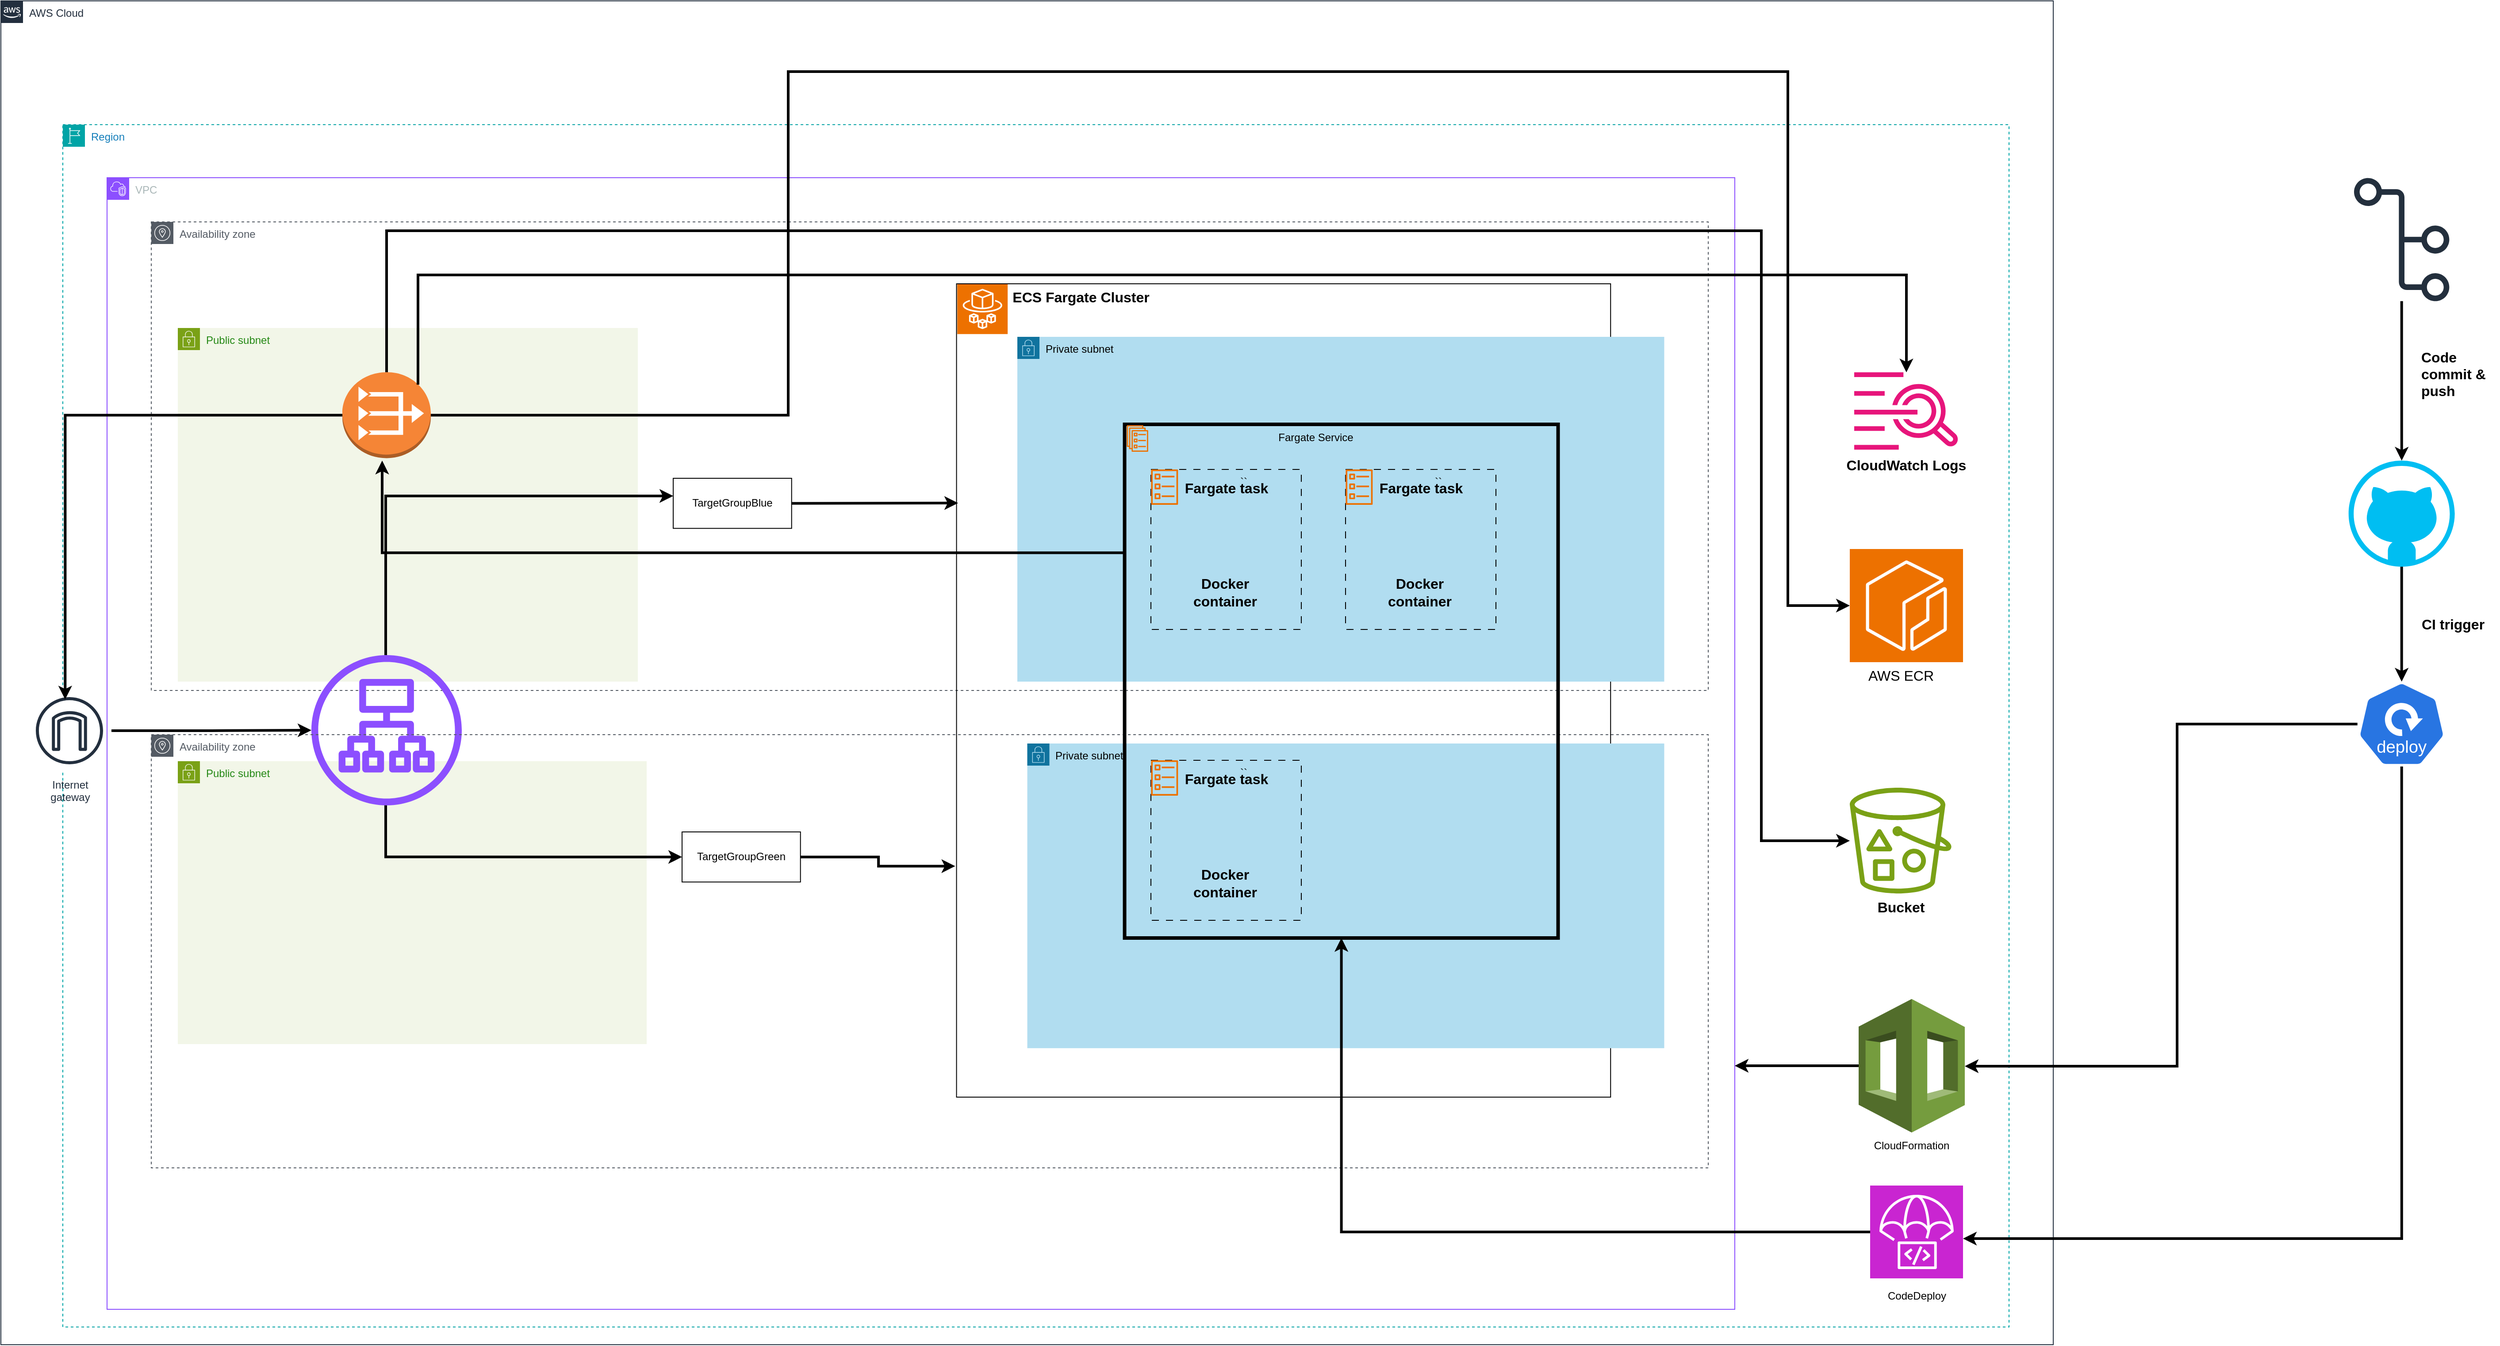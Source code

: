 <mxfile version="28.0.7">
  <diagram name="Network Infrastructure Diagraam" id="ovMnKWPb5PDUAQWrvuxz">
    <mxGraphModel dx="1861" dy="570" grid="1" gridSize="10" guides="1" tooltips="1" connect="1" arrows="1" fold="1" page="1" pageScale="1" pageWidth="827" pageHeight="1169" math="0" shadow="0">
      <root>
        <mxCell id="0" />
        <mxCell id="1" parent="0" />
        <mxCell id="ZNa6b4LFm4NdDfefMSjD-52" value="AWS Cloud" style="points=[[0,0],[0.25,0],[0.5,0],[0.75,0],[1,0],[1,0.25],[1,0.5],[1,0.75],[1,1],[0.75,1],[0.5,1],[0.25,1],[0,1],[0,0.75],[0,0.5],[0,0.25]];outlineConnect=0;gradientColor=none;html=1;whiteSpace=wrap;fontSize=12;fontStyle=0;container=1;pointerEvents=0;collapsible=0;recursiveResize=0;shape=mxgraph.aws4.group;grIcon=mxgraph.aws4.group_aws_cloud_alt;strokeColor=#232F3E;fillColor=none;verticalAlign=top;align=left;spacingLeft=30;fontColor=#232F3E;dashed=0;" parent="1" vertex="1">
          <mxGeometry x="-800" y="40" width="2320" height="1520" as="geometry" />
        </mxCell>
        <mxCell id="ZNa6b4LFm4NdDfefMSjD-47" value="Public subnet" style="points=[[0,0],[0.25,0],[0.5,0],[0.75,0],[1,0],[1,0.25],[1,0.5],[1,0.75],[1,1],[0.75,1],[0.5,1],[0.25,1],[0,1],[0,0.75],[0,0.5],[0,0.25]];outlineConnect=0;gradientColor=none;html=1;whiteSpace=wrap;fontSize=12;fontStyle=0;container=1;pointerEvents=0;collapsible=0;recursiveResize=0;shape=mxgraph.aws4.group;grIcon=mxgraph.aws4.group_security_group;grStroke=0;strokeColor=#7AA116;fillColor=#F2F6E8;verticalAlign=top;align=left;spacingLeft=30;fontColor=#248814;dashed=0;" parent="ZNa6b4LFm4NdDfefMSjD-52" vertex="1">
          <mxGeometry x="200" y="370" width="520" height="400" as="geometry" />
        </mxCell>
        <mxCell id="ZNa6b4LFm4NdDfefMSjD-54" value="Region" style="points=[[0,0],[0.25,0],[0.5,0],[0.75,0],[1,0],[1,0.25],[1,0.5],[1,0.75],[1,1],[0.75,1],[0.5,1],[0.25,1],[0,1],[0,0.75],[0,0.5],[0,0.25]];outlineConnect=0;gradientColor=none;html=1;whiteSpace=wrap;fontSize=12;fontStyle=0;container=1;pointerEvents=0;collapsible=0;recursiveResize=0;shape=mxgraph.aws4.group;grIcon=mxgraph.aws4.group_region;strokeColor=#00A4A6;fillColor=none;verticalAlign=top;align=left;spacingLeft=30;fontColor=#147EBA;dashed=1;" parent="ZNa6b4LFm4NdDfefMSjD-52" vertex="1">
          <mxGeometry x="70" y="140" width="2200" height="1360" as="geometry" />
        </mxCell>
        <mxCell id="ZNa6b4LFm4NdDfefMSjD-108" value="" style="group" parent="ZNa6b4LFm4NdDfefMSjD-54" vertex="1" connectable="0">
          <mxGeometry x="2020.0" y="750" width="115.0" height="149.6" as="geometry" />
        </mxCell>
        <mxCell id="ZNa6b4LFm4NdDfefMSjD-104" value="" style="sketch=0;outlineConnect=0;fontColor=#232F3E;gradientColor=none;fillColor=#7AA116;strokeColor=none;dashed=0;verticalLabelPosition=bottom;verticalAlign=top;align=center;html=1;fontSize=12;fontStyle=0;aspect=fixed;pointerEvents=1;shape=mxgraph.aws4.bucket_with_objects;" parent="ZNa6b4LFm4NdDfefMSjD-108" vertex="1">
          <mxGeometry width="115" height="119.6" as="geometry" />
        </mxCell>
        <mxCell id="ZNa6b4LFm4NdDfefMSjD-107" value="&lt;font style=&quot;font-size: 16px;&quot;&gt;&lt;b&gt;Bucket&lt;/b&gt;&lt;/font&gt;" style="text;strokeColor=none;align=center;fillColor=none;html=1;verticalAlign=middle;whiteSpace=wrap;rounded=0;" parent="ZNa6b4LFm4NdDfefMSjD-108" vertex="1">
          <mxGeometry x="27.5" y="119.6" width="60" height="30" as="geometry" />
        </mxCell>
        <mxCell id="ZNa6b4LFm4NdDfefMSjD-130" value="" style="group" parent="ZNa6b4LFm4NdDfefMSjD-54" vertex="1" connectable="0">
          <mxGeometry x="2020" y="480" width="128" height="158" as="geometry" />
        </mxCell>
        <mxCell id="ZNa6b4LFm4NdDfefMSjD-113" value="" style="sketch=0;points=[[0,0,0],[0.25,0,0],[0.5,0,0],[0.75,0,0],[1,0,0],[0,1,0],[0.25,1,0],[0.5,1,0],[0.75,1,0],[1,1,0],[0,0.25,0],[0,0.5,0],[0,0.75,0],[1,0.25,0],[1,0.5,0],[1,0.75,0]];outlineConnect=0;fontColor=#232F3E;fillColor=#ED7100;strokeColor=#ffffff;dashed=0;verticalLabelPosition=bottom;verticalAlign=top;align=center;html=1;fontSize=12;fontStyle=0;aspect=fixed;shape=mxgraph.aws4.resourceIcon;resIcon=mxgraph.aws4.ecr;" parent="ZNa6b4LFm4NdDfefMSjD-130" vertex="1">
          <mxGeometry width="128" height="128" as="geometry" />
        </mxCell>
        <mxCell id="ZNa6b4LFm4NdDfefMSjD-129" value="&lt;font style=&quot;font-size: 16px;&quot;&gt;AWS ECR&lt;/font&gt;" style="text;strokeColor=none;align=center;fillColor=none;html=1;verticalAlign=middle;whiteSpace=wrap;rounded=0;" parent="ZNa6b4LFm4NdDfefMSjD-130" vertex="1">
          <mxGeometry x="12.5" y="128" width="90" height="30" as="geometry" />
        </mxCell>
        <mxCell id="ZNa6b4LFm4NdDfefMSjD-131" value="Internet&#xa;gateway" style="sketch=0;outlineConnect=0;fontColor=#232F3E;gradientColor=none;strokeColor=#232F3E;fillColor=#ffffff;dashed=0;verticalLabelPosition=bottom;verticalAlign=top;align=center;html=1;fontSize=12;fontStyle=0;aspect=fixed;shape=mxgraph.aws4.resourceIcon;resIcon=mxgraph.aws4.internet_gateway;" parent="ZNa6b4LFm4NdDfefMSjD-54" vertex="1">
          <mxGeometry x="-40" y="638" width="95" height="95" as="geometry" />
        </mxCell>
        <mxCell id="ZNa6b4LFm4NdDfefMSjD-138" value="" style="group" parent="ZNa6b4LFm4NdDfefMSjD-54" vertex="1" connectable="0">
          <mxGeometry x="2004" y="280" width="160" height="120" as="geometry" />
        </mxCell>
        <mxCell id="ZNa6b4LFm4NdDfefMSjD-136" value="" style="sketch=0;outlineConnect=0;fontColor=#232F3E;gradientColor=none;fillColor=#E7157B;strokeColor=none;dashed=0;verticalLabelPosition=bottom;verticalAlign=top;align=center;html=1;fontSize=12;fontStyle=0;aspect=fixed;pointerEvents=1;shape=mxgraph.aws4.cloudwatch_logs;" parent="ZNa6b4LFm4NdDfefMSjD-138" vertex="1">
          <mxGeometry x="21" width="118" height="87.75" as="geometry" />
        </mxCell>
        <mxCell id="ZNa6b4LFm4NdDfefMSjD-137" value="&lt;font style=&quot;font-size: 16px;&quot;&gt;&lt;b&gt;CloudWatch Logs&lt;/b&gt;&lt;/font&gt;" style="text;strokeColor=none;align=center;fillColor=none;html=1;verticalAlign=middle;whiteSpace=wrap;rounded=0;" parent="ZNa6b4LFm4NdDfefMSjD-138" vertex="1">
          <mxGeometry y="90" width="160" height="30" as="geometry" />
        </mxCell>
        <mxCell id="waD4MCvqAJ1mNzrGoZr5-4" value="" style="group" parent="ZNa6b4LFm4NdDfefMSjD-54" vertex="1" connectable="0">
          <mxGeometry x="2030" y="989" width="120" height="181" as="geometry" />
        </mxCell>
        <mxCell id="waD4MCvqAJ1mNzrGoZr5-2" value="" style="outlineConnect=0;dashed=0;verticalLabelPosition=bottom;verticalAlign=top;align=center;html=1;shape=mxgraph.aws3.cloudformation;fillColor=#759C3E;gradientColor=none;" parent="waD4MCvqAJ1mNzrGoZr5-4" vertex="1">
          <mxGeometry width="120" height="151" as="geometry" />
        </mxCell>
        <mxCell id="waD4MCvqAJ1mNzrGoZr5-3" value="CloudFormation" style="text;strokeColor=none;align=center;fillColor=none;html=1;verticalAlign=middle;whiteSpace=wrap;rounded=0;" parent="waD4MCvqAJ1mNzrGoZr5-4" vertex="1">
          <mxGeometry x="30" y="151" width="60" height="30" as="geometry" />
        </mxCell>
        <mxCell id="waD4MCvqAJ1mNzrGoZr5-8" value="" style="sketch=0;points=[[0,0,0],[0.25,0,0],[0.5,0,0],[0.75,0,0],[1,0,0],[0,1,0],[0.25,1,0],[0.5,1,0],[0.75,1,0],[1,1,0],[0,0.25,0],[0,0.5,0],[0,0.75,0],[1,0.25,0],[1,0.5,0],[1,0.75,0]];outlineConnect=0;fontColor=#232F3E;fillColor=#C925D1;strokeColor=#ffffff;dashed=0;verticalLabelPosition=bottom;verticalAlign=top;align=center;html=1;fontSize=12;fontStyle=0;aspect=fixed;shape=mxgraph.aws4.resourceIcon;resIcon=mxgraph.aws4.codedeploy;" parent="ZNa6b4LFm4NdDfefMSjD-54" vertex="1">
          <mxGeometry x="2043" y="1200" width="105" height="105" as="geometry" />
        </mxCell>
        <mxCell id="waD4MCvqAJ1mNzrGoZr5-9" value="CodeDeploy" style="text;strokeColor=none;align=center;fillColor=none;html=1;verticalAlign=middle;whiteSpace=wrap;rounded=0;" parent="ZNa6b4LFm4NdDfefMSjD-54" vertex="1">
          <mxGeometry x="2065.5" y="1310" width="60" height="30" as="geometry" />
        </mxCell>
        <mxCell id="ZNa6b4LFm4NdDfefMSjD-55" value="VPC" style="points=[[0,0],[0.25,0],[0.5,0],[0.75,0],[1,0],[1,0.25],[1,0.5],[1,0.75],[1,1],[0.75,1],[0.5,1],[0.25,1],[0,1],[0,0.75],[0,0.5],[0,0.25]];outlineConnect=0;gradientColor=none;html=1;whiteSpace=wrap;fontSize=12;fontStyle=0;container=1;pointerEvents=0;collapsible=0;recursiveResize=0;shape=mxgraph.aws4.group;grIcon=mxgraph.aws4.group_vpc2;strokeColor=#8C4FFF;fillColor=none;verticalAlign=top;align=left;spacingLeft=30;fontColor=#AAB7B8;dashed=0;" parent="1" vertex="1">
          <mxGeometry x="-680" y="240" width="1840" height="1280" as="geometry" />
        </mxCell>
        <mxCell id="ZNa6b4LFm4NdDfefMSjD-101" value="Public subnet" style="points=[[0,0],[0.25,0],[0.5,0],[0.75,0],[1,0],[1,0.25],[1,0.5],[1,0.75],[1,1],[0.75,1],[0.5,1],[0.25,1],[0,1],[0,0.75],[0,0.5],[0,0.25]];outlineConnect=0;gradientColor=none;html=1;whiteSpace=wrap;fontSize=12;fontStyle=0;container=1;pointerEvents=0;collapsible=0;recursiveResize=0;shape=mxgraph.aws4.group;grIcon=mxgraph.aws4.group_security_group;grStroke=0;strokeColor=#7AA116;fillColor=#F2F6E8;verticalAlign=top;align=left;spacingLeft=30;fontColor=#248814;dashed=0;" parent="ZNa6b4LFm4NdDfefMSjD-55" vertex="1">
          <mxGeometry x="80" y="660" width="530" height="320" as="geometry" />
        </mxCell>
        <mxCell id="ZNa6b4LFm4NdDfefMSjD-60" value="" style="outlineConnect=0;dashed=0;verticalLabelPosition=bottom;verticalAlign=top;align=center;html=1;shape=mxgraph.aws3.vpc_nat_gateway;fillColor=#F58536;gradientColor=none;" parent="ZNa6b4LFm4NdDfefMSjD-55" vertex="1">
          <mxGeometry x="266" y="220" width="100" height="97.22" as="geometry" />
        </mxCell>
        <mxCell id="ZNa6b4LFm4NdDfefMSjD-14" value="TargetGroupBlue" style="rounded=0;whiteSpace=wrap;html=1;" parent="ZNa6b4LFm4NdDfefMSjD-55" vertex="1">
          <mxGeometry x="640.002" y="340.0" width="133.846" height="56.667" as="geometry" />
        </mxCell>
        <mxCell id="ZNa6b4LFm4NdDfefMSjD-103" style="edgeStyle=orthogonalEdgeStyle;rounded=0;orthogonalLoop=1;jettySize=auto;html=1;strokeWidth=3;entryX=0;entryY=0.5;entryDx=0;entryDy=0;" parent="ZNa6b4LFm4NdDfefMSjD-55" target="ZNa6b4LFm4NdDfefMSjD-15" edge="1">
          <mxGeometry relative="1" as="geometry">
            <mxPoint x="315" y="708.998" as="sourcePoint" />
            <mxPoint x="950" y="570" as="targetPoint" />
            <Array as="points">
              <mxPoint x="315" y="769" />
            </Array>
          </mxGeometry>
        </mxCell>
        <mxCell id="ZNa6b4LFm4NdDfefMSjD-102" style="edgeStyle=orthogonalEdgeStyle;rounded=0;orthogonalLoop=1;jettySize=auto;html=1;strokeWidth=3;" parent="ZNa6b4LFm4NdDfefMSjD-55" source="ZNa6b4LFm4NdDfefMSjD-115" target="ZNa6b4LFm4NdDfefMSjD-14" edge="1">
          <mxGeometry relative="1" as="geometry">
            <mxPoint x="365" y="749.8" as="sourcePoint" />
            <mxPoint x="599.998" y="567.8" as="targetPoint" />
            <Array as="points">
              <mxPoint x="315" y="360" />
            </Array>
          </mxGeometry>
        </mxCell>
        <mxCell id="ZNa6b4LFm4NdDfefMSjD-117" value="Availability zone" style="sketch=0;outlineConnect=0;gradientColor=none;html=1;whiteSpace=wrap;fontSize=12;fontStyle=0;shape=mxgraph.aws4.group;grIcon=mxgraph.aws4.group_availability_zone;strokeColor=#545B64;fillColor=none;verticalAlign=top;align=left;spacingLeft=30;fontColor=#545B64;dashed=1;" parent="ZNa6b4LFm4NdDfefMSjD-55" vertex="1">
          <mxGeometry x="50" y="50" width="1760" height="530" as="geometry" />
        </mxCell>
        <mxCell id="ZNa6b4LFm4NdDfefMSjD-115" value="" style="sketch=0;outlineConnect=0;fontColor=#232F3E;gradientColor=none;fillColor=#8C4FFF;strokeColor=none;dashed=0;verticalLabelPosition=bottom;verticalAlign=top;align=center;html=1;fontSize=12;fontStyle=0;aspect=fixed;pointerEvents=1;shape=mxgraph.aws4.application_load_balancer;" parent="ZNa6b4LFm4NdDfefMSjD-55" vertex="1">
          <mxGeometry x="231" y="540" width="170" height="170" as="geometry" />
        </mxCell>
        <mxCell id="ZNa6b4LFm4NdDfefMSjD-15" value="TargetGroupGreen" style="rounded=0;whiteSpace=wrap;html=1;" parent="ZNa6b4LFm4NdDfefMSjD-55" vertex="1">
          <mxGeometry x="649.996" y="740" width="133.846" height="56.667" as="geometry" />
        </mxCell>
        <mxCell id="waD4MCvqAJ1mNzrGoZr5-14" value="Availability zone" style="sketch=0;outlineConnect=0;gradientColor=none;html=1;whiteSpace=wrap;fontSize=12;fontStyle=0;shape=mxgraph.aws4.group;grIcon=mxgraph.aws4.group_availability_zone;strokeColor=#545B64;fillColor=none;verticalAlign=top;align=left;spacingLeft=30;fontColor=#545B64;dashed=1;" parent="ZNa6b4LFm4NdDfefMSjD-55" vertex="1">
          <mxGeometry x="50" y="630" width="1760" height="490" as="geometry" />
        </mxCell>
        <mxCell id="ZNa6b4LFm4NdDfefMSjD-61" value="" style="sketch=0;points=[[0,0,0],[0.25,0,0],[0.5,0,0],[0.75,0,0],[1,0,0],[0,1,0],[0.25,1,0],[0.5,1,0],[0.75,1,0],[1,1,0],[0,0.25,0],[0,0.5,0],[0,0.75,0],[1,0.25,0],[1,0.5,0],[1,0.75,0]];outlineConnect=0;fontColor=#232F3E;fillColor=#ED7100;strokeColor=#ffffff;dashed=0;verticalLabelPosition=bottom;verticalAlign=top;align=center;html=1;fontSize=12;fontStyle=0;aspect=fixed;shape=mxgraph.aws4.resourceIcon;resIcon=mxgraph.aws4.fargate;" parent="1" vertex="1">
          <mxGeometry x="281.141" y="360" width="56.923" height="56.923" as="geometry" />
        </mxCell>
        <mxCell id="ZNa6b4LFm4NdDfefMSjD-21" value="&lt;font style=&quot;color: light-dark(rgb(0, 0, 0), rgb(216, 109, 12)); font-size: 16px;&quot;&gt;&lt;b&gt;ECS Fargate Cluster&lt;/b&gt;&lt;/font&gt;" style="text;strokeColor=none;align=center;fillColor=none;html=1;verticalAlign=middle;whiteSpace=wrap;rounded=0;" parent="1" vertex="1">
          <mxGeometry x="341" y="360" width="160" height="30" as="geometry" />
        </mxCell>
        <mxCell id="ZNa6b4LFm4NdDfefMSjD-76" value="" style="group" parent="1" vertex="1" connectable="0">
          <mxGeometry x="260.266" y="590" width="820" height="690" as="geometry" />
        </mxCell>
        <mxCell id="ZNa6b4LFm4NdDfefMSjD-19" value="" style="rounded=0;whiteSpace=wrap;html=1;strokeColor=light-dark(#000000,#D86D0C);fillColor=none;" parent="ZNa6b4LFm4NdDfefMSjD-76" vertex="1">
          <mxGeometry x="20" y="-230" width="739.35" height="920" as="geometry" />
        </mxCell>
        <mxCell id="ZNa6b4LFm4NdDfefMSjD-64" value="Private subnet" style="points=[[0,0],[0.25,0],[0.5,0],[0.75,0],[1,0],[1,0.25],[1,0.5],[1,0.75],[1,1],[0.75,1],[0.5,1],[0.25,1],[0,1],[0,0.75],[0,0.5],[0,0.25]];outlineConnect=0;html=1;whiteSpace=wrap;fontSize=12;fontStyle=0;container=1;pointerEvents=0;collapsible=0;recursiveResize=0;shape=mxgraph.aws4.group;grIcon=mxgraph.aws4.group_security_group;grStroke=0;strokeColor=#10739e;fillColor=#b1ddf0;verticalAlign=top;align=left;spacingLeft=30;dashed=0;" parent="ZNa6b4LFm4NdDfefMSjD-76" vertex="1">
          <mxGeometry x="100" y="290" width="720" height="344.61" as="geometry" />
        </mxCell>
        <mxCell id="ZNa6b4LFm4NdDfefMSjD-48" value="Private subnet" style="points=[[0,0],[0.25,0],[0.5,0],[0.75,0],[1,0],[1,0.25],[1,0.5],[1,0.75],[1,1],[0.75,1],[0.5,1],[0.25,1],[0,1],[0,0.75],[0,0.5],[0,0.25]];outlineConnect=0;html=1;whiteSpace=wrap;fontSize=12;fontStyle=0;container=1;pointerEvents=0;collapsible=0;recursiveResize=0;shape=mxgraph.aws4.group;grIcon=mxgraph.aws4.group_security_group;grStroke=0;fillColor=#b1ddf0;verticalAlign=top;align=left;spacingLeft=30;strokeWidth=4;perimeterSpacing=4;strokeColor=#10739e;gradientColor=none;" parent="ZNa6b4LFm4NdDfefMSjD-76" vertex="1">
          <mxGeometry x="88.75" y="-170" width="731.25" height="390" as="geometry" />
        </mxCell>
        <mxCell id="ZNa6b4LFm4NdDfefMSjD-23" value="" style="rounded=0;whiteSpace=wrap;html=1;strokeColor=light-dark(#000000,#D86D0C);strokeWidth=4;fillColor=none;" parent="ZNa6b4LFm4NdDfefMSjD-76" vertex="1">
          <mxGeometry x="210" y="-71" width="490" height="581" as="geometry" />
        </mxCell>
        <mxCell id="ZNa6b4LFm4NdDfefMSjD-24" value="&lt;font style=&quot;color: light-dark(rgb(0, 0, 0), rgb(216, 109, 12));&quot;&gt;Fargate Service&lt;/font&gt;" style="text;strokeColor=none;align=center;fillColor=none;html=1;verticalAlign=middle;whiteSpace=wrap;rounded=0;" parent="ZNa6b4LFm4NdDfefMSjD-76" vertex="1">
          <mxGeometry x="374.194" y="-71" width="104.77" height="30" as="geometry" />
        </mxCell>
        <mxCell id="ZNa6b4LFm4NdDfefMSjD-22" value="" style="sketch=0;outlineConnect=0;fontColor=#232F3E;gradientColor=none;fillColor=#ED7100;strokeColor=none;dashed=0;verticalLabelPosition=bottom;verticalAlign=top;align=center;html=1;fontSize=12;fontStyle=0;aspect=fixed;pointerEvents=1;shape=mxgraph.aws4.ecs_service;" parent="ZNa6b4LFm4NdDfefMSjD-76" vertex="1">
          <mxGeometry x="212.38" y="-69.94" width="24.325" height="29.939" as="geometry" />
        </mxCell>
        <mxCell id="ZNa6b4LFm4NdDfefMSjD-93" value="" style="group" parent="ZNa6b4LFm4NdDfefMSjD-76" vertex="1" connectable="0">
          <mxGeometry x="409.73" width="120" height="140" as="geometry" />
        </mxCell>
        <mxCell id="ZNa6b4LFm4NdDfefMSjD-173" value="" style="group" parent="ZNa6b4LFm4NdDfefMSjD-76" vertex="1" connectable="0">
          <mxGeometry x="239.734" y="309" width="210" height="181" as="geometry" />
        </mxCell>
        <mxCell id="ZNa6b4LFm4NdDfefMSjD-174" value="" style="group" parent="ZNa6b4LFm4NdDfefMSjD-173" vertex="1" connectable="0">
          <mxGeometry x="40" y="50" width="102.92" height="100" as="geometry" />
        </mxCell>
        <mxCell id="ZNa6b4LFm4NdDfefMSjD-175" value="" style="shape=image;html=1;verticalAlign=top;verticalLabelPosition=bottom;labelBackgroundColor=#ffffff;imageAspect=0;aspect=fixed;image=https://cdn1.iconfinder.com/data/icons/unicons-line-vol-3/24/docker-128.png;imageBackground=none;noLabel=0;" parent="ZNa6b4LFm4NdDfefMSjD-174" vertex="1">
          <mxGeometry x="12" width="67.667" height="67.667" as="geometry" />
        </mxCell>
        <mxCell id="ZNa6b4LFm4NdDfefMSjD-176" value="&lt;font style=&quot;font-size: 16px;&quot;&gt;&lt;b&gt;Docker container&lt;/b&gt;&lt;/font&gt;" style="text;strokeColor=none;align=center;fillColor=none;html=1;verticalAlign=middle;whiteSpace=wrap;rounded=0;" parent="ZNa6b4LFm4NdDfefMSjD-174" vertex="1">
          <mxGeometry x="19.792" y="78.571" width="47.502" height="21.429" as="geometry" />
        </mxCell>
        <mxCell id="ZNa6b4LFm4NdDfefMSjD-177" value="``" style="group" parent="ZNa6b4LFm4NdDfefMSjD-173" vertex="1" connectable="0">
          <mxGeometry width="210" height="181" as="geometry" />
        </mxCell>
        <mxCell id="ZNa6b4LFm4NdDfefMSjD-178" value="&lt;span style=&quot;white-space: pre;&quot;&gt;&#x9;&lt;/span&gt;&lt;span style=&quot;white-space: pre;&quot;&gt;&#x9;&lt;/span&gt;" style="rounded=0;whiteSpace=wrap;html=1;dashed=1;dashPattern=8 8;fillColor=none;strokeColor=light-dark(#000000,#F47E10);" parent="ZNa6b4LFm4NdDfefMSjD-177" vertex="1">
          <mxGeometry width="170" height="181" as="geometry" />
        </mxCell>
        <mxCell id="ZNa6b4LFm4NdDfefMSjD-179" value="" style="sketch=0;outlineConnect=0;fontColor=#232F3E;gradientColor=none;fillColor=#ED7100;strokeColor=none;dashed=0;verticalLabelPosition=bottom;verticalAlign=top;align=center;html=1;fontSize=12;fontStyle=0;aspect=fixed;pointerEvents=1;shape=mxgraph.aws4.ecs_task;" parent="ZNa6b4LFm4NdDfefMSjD-177" vertex="1">
          <mxGeometry width="30.83" height="40" as="geometry" />
        </mxCell>
        <mxCell id="ZNa6b4LFm4NdDfefMSjD-180" value="&lt;font style=&quot;font-size: 16px;&quot;&gt;&lt;b&gt;Fargate task&lt;/b&gt;&lt;/font&gt;" style="text;strokeColor=none;align=center;fillColor=none;html=1;verticalAlign=middle;whiteSpace=wrap;rounded=0;" parent="ZNa6b4LFm4NdDfefMSjD-177" vertex="1">
          <mxGeometry x="31.11" y="2.2" width="108.89" height="37.15" as="geometry" />
        </mxCell>
        <mxCell id="ZNa6b4LFm4NdDfefMSjD-181" value="" style="group" parent="ZNa6b4LFm4NdDfefMSjD-76" vertex="1" connectable="0">
          <mxGeometry x="239.734" y="-20" width="210" height="181" as="geometry" />
        </mxCell>
        <mxCell id="ZNa6b4LFm4NdDfefMSjD-182" value="" style="group" parent="ZNa6b4LFm4NdDfefMSjD-181" vertex="1" connectable="0">
          <mxGeometry x="40" y="50" width="102.92" height="100" as="geometry" />
        </mxCell>
        <mxCell id="ZNa6b4LFm4NdDfefMSjD-183" value="" style="shape=image;html=1;verticalAlign=top;verticalLabelPosition=bottom;labelBackgroundColor=#ffffff;imageAspect=0;aspect=fixed;image=https://cdn1.iconfinder.com/data/icons/unicons-line-vol-3/24/docker-128.png;imageBackground=none;noLabel=0;" parent="ZNa6b4LFm4NdDfefMSjD-182" vertex="1">
          <mxGeometry x="12" width="67.667" height="67.667" as="geometry" />
        </mxCell>
        <mxCell id="ZNa6b4LFm4NdDfefMSjD-184" value="&lt;font style=&quot;font-size: 16px;&quot;&gt;&lt;b&gt;Docker container&lt;/b&gt;&lt;/font&gt;" style="text;strokeColor=none;align=center;fillColor=none;html=1;verticalAlign=middle;whiteSpace=wrap;rounded=0;" parent="ZNa6b4LFm4NdDfefMSjD-182" vertex="1">
          <mxGeometry x="19.792" y="78.571" width="47.502" height="21.429" as="geometry" />
        </mxCell>
        <mxCell id="ZNa6b4LFm4NdDfefMSjD-185" value="``" style="group" parent="ZNa6b4LFm4NdDfefMSjD-181" vertex="1" connectable="0">
          <mxGeometry width="210" height="181" as="geometry" />
        </mxCell>
        <mxCell id="ZNa6b4LFm4NdDfefMSjD-186" value="&lt;span style=&quot;white-space: pre;&quot;&gt;&#x9;&lt;/span&gt;&lt;span style=&quot;white-space: pre;&quot;&gt;&#x9;&lt;/span&gt;" style="rounded=0;whiteSpace=wrap;html=1;dashed=1;dashPattern=8 8;fillColor=none;strokeColor=light-dark(#000000,#F47E10);" parent="ZNa6b4LFm4NdDfefMSjD-185" vertex="1">
          <mxGeometry width="170" height="181" as="geometry" />
        </mxCell>
        <mxCell id="ZNa6b4LFm4NdDfefMSjD-187" value="" style="sketch=0;outlineConnect=0;fontColor=#232F3E;gradientColor=none;fillColor=#ED7100;strokeColor=none;dashed=0;verticalLabelPosition=bottom;verticalAlign=top;align=center;html=1;fontSize=12;fontStyle=0;aspect=fixed;pointerEvents=1;shape=mxgraph.aws4.ecs_task;" parent="ZNa6b4LFm4NdDfefMSjD-185" vertex="1">
          <mxGeometry width="30.83" height="40" as="geometry" />
        </mxCell>
        <mxCell id="ZNa6b4LFm4NdDfefMSjD-188" value="&lt;font style=&quot;font-size: 16px;&quot;&gt;&lt;b&gt;Fargate task&lt;/b&gt;&lt;/font&gt;" style="text;strokeColor=none;align=center;fillColor=none;html=1;verticalAlign=middle;whiteSpace=wrap;rounded=0;" parent="ZNa6b4LFm4NdDfefMSjD-185" vertex="1">
          <mxGeometry x="31.11" y="2.2" width="108.89" height="37.15" as="geometry" />
        </mxCell>
        <mxCell id="ZNa6b4LFm4NdDfefMSjD-189" value="" style="group" parent="ZNa6b4LFm4NdDfefMSjD-76" vertex="1" connectable="0">
          <mxGeometry x="459.734" y="-20" width="210" height="181" as="geometry" />
        </mxCell>
        <mxCell id="ZNa6b4LFm4NdDfefMSjD-190" value="" style="group" parent="ZNa6b4LFm4NdDfefMSjD-189" vertex="1" connectable="0">
          <mxGeometry x="40" y="50" width="102.92" height="100" as="geometry" />
        </mxCell>
        <mxCell id="ZNa6b4LFm4NdDfefMSjD-191" value="" style="shape=image;html=1;verticalAlign=top;verticalLabelPosition=bottom;labelBackgroundColor=#ffffff;imageAspect=0;aspect=fixed;image=https://cdn1.iconfinder.com/data/icons/unicons-line-vol-3/24/docker-128.png;imageBackground=none;noLabel=0;" parent="ZNa6b4LFm4NdDfefMSjD-190" vertex="1">
          <mxGeometry x="12" width="67.667" height="67.667" as="geometry" />
        </mxCell>
        <mxCell id="ZNa6b4LFm4NdDfefMSjD-192" value="&lt;font style=&quot;font-size: 16px;&quot;&gt;&lt;b&gt;Docker container&lt;/b&gt;&lt;/font&gt;" style="text;strokeColor=none;align=center;fillColor=none;html=1;verticalAlign=middle;whiteSpace=wrap;rounded=0;" parent="ZNa6b4LFm4NdDfefMSjD-190" vertex="1">
          <mxGeometry x="19.792" y="78.571" width="47.502" height="21.429" as="geometry" />
        </mxCell>
        <mxCell id="ZNa6b4LFm4NdDfefMSjD-193" value="``" style="group" parent="ZNa6b4LFm4NdDfefMSjD-189" vertex="1" connectable="0">
          <mxGeometry width="210" height="181" as="geometry" />
        </mxCell>
        <mxCell id="ZNa6b4LFm4NdDfefMSjD-194" value="&lt;span style=&quot;white-space: pre;&quot;&gt;&#x9;&lt;/span&gt;&lt;span style=&quot;white-space: pre;&quot;&gt;&#x9;&lt;/span&gt;" style="rounded=0;whiteSpace=wrap;html=1;dashed=1;dashPattern=8 8;fillColor=none;strokeColor=light-dark(#000000,#F47E10);" parent="ZNa6b4LFm4NdDfefMSjD-193" vertex="1">
          <mxGeometry width="170" height="181" as="geometry" />
        </mxCell>
        <mxCell id="ZNa6b4LFm4NdDfefMSjD-195" value="" style="sketch=0;outlineConnect=0;fontColor=#232F3E;gradientColor=none;fillColor=#ED7100;strokeColor=none;dashed=0;verticalLabelPosition=bottom;verticalAlign=top;align=center;html=1;fontSize=12;fontStyle=0;aspect=fixed;pointerEvents=1;shape=mxgraph.aws4.ecs_task;" parent="ZNa6b4LFm4NdDfefMSjD-193" vertex="1">
          <mxGeometry width="30.83" height="40" as="geometry" />
        </mxCell>
        <mxCell id="ZNa6b4LFm4NdDfefMSjD-196" value="&lt;font style=&quot;font-size: 16px;&quot;&gt;&lt;b&gt;Fargate task&lt;/b&gt;&lt;/font&gt;" style="text;strokeColor=none;align=center;fillColor=none;html=1;verticalAlign=middle;whiteSpace=wrap;rounded=0;" parent="ZNa6b4LFm4NdDfefMSjD-193" vertex="1">
          <mxGeometry x="31.11" y="2.2" width="108.89" height="37.15" as="geometry" />
        </mxCell>
        <mxCell id="ZNa6b4LFm4NdDfefMSjD-110" style="edgeStyle=orthogonalEdgeStyle;rounded=0;orthogonalLoop=1;jettySize=auto;html=1;exitX=1;exitY=0.5;exitDx=0;exitDy=0;strokeWidth=3;" parent="1" source="ZNa6b4LFm4NdDfefMSjD-14" edge="1">
          <mxGeometry relative="1" as="geometry">
            <mxPoint x="282" y="608" as="targetPoint" />
            <Array as="points">
              <mxPoint x="282" y="608" />
            </Array>
          </mxGeometry>
        </mxCell>
        <mxCell id="ZNa6b4LFm4NdDfefMSjD-121" style="edgeStyle=orthogonalEdgeStyle;rounded=0;orthogonalLoop=1;jettySize=auto;html=1;strokeWidth=3;" parent="1" source="ZNa6b4LFm4NdDfefMSjD-120" target="ZNa6b4LFm4NdDfefMSjD-123" edge="1">
          <mxGeometry relative="1" as="geometry">
            <mxPoint x="1913.842" y="610" as="targetPoint" />
          </mxGeometry>
        </mxCell>
        <mxCell id="ZNa6b4LFm4NdDfefMSjD-120" value="" style="sketch=0;outlineConnect=0;fontColor=#232F3E;gradientColor=none;fillColor=#232F3D;strokeColor=none;dashed=0;verticalLabelPosition=bottom;verticalAlign=top;align=center;html=1;fontSize=12;fontStyle=0;aspect=fixed;pointerEvents=1;shape=mxgraph.aws4.git_repository;" parent="1" vertex="1">
          <mxGeometry x="1860" y="240" width="107.69" height="140" as="geometry" />
        </mxCell>
        <mxCell id="ZNa6b4LFm4NdDfefMSjD-122" value="&lt;font style=&quot;font-size: 16px;&quot;&gt;&lt;b&gt;Code commit &amp;amp; push&lt;/b&gt;&lt;/font&gt;" style="text;strokeColor=none;align=left;fillColor=none;html=1;verticalAlign=middle;whiteSpace=wrap;rounded=0;" parent="1" vertex="1">
          <mxGeometry x="1933.84" y="416.92" width="90" height="90" as="geometry" />
        </mxCell>
        <mxCell id="ZNa6b4LFm4NdDfefMSjD-123" value="" style="verticalLabelPosition=bottom;html=1;verticalAlign=top;align=center;strokeColor=none;fillColor=#00BEF2;shape=mxgraph.azure.github_code;pointerEvents=1;" parent="1" vertex="1">
          <mxGeometry x="1853.85" y="560" width="120" height="120" as="geometry" />
        </mxCell>
        <mxCell id="waD4MCvqAJ1mNzrGoZr5-5" style="edgeStyle=orthogonalEdgeStyle;rounded=0;orthogonalLoop=1;jettySize=auto;html=1;strokeWidth=3;" parent="1" source="ZNa6b4LFm4NdDfefMSjD-125" target="waD4MCvqAJ1mNzrGoZr5-2" edge="1">
          <mxGeometry relative="1" as="geometry">
            <Array as="points">
              <mxPoint x="1660" y="858" />
              <mxPoint x="1660" y="1245" />
            </Array>
          </mxGeometry>
        </mxCell>
        <mxCell id="waD4MCvqAJ1mNzrGoZr5-10" style="edgeStyle=orthogonalEdgeStyle;rounded=0;orthogonalLoop=1;jettySize=auto;html=1;exitX=0.5;exitY=1;exitDx=0;exitDy=0;exitPerimeter=0;strokeWidth=3;" parent="1" source="ZNa6b4LFm4NdDfefMSjD-125" target="waD4MCvqAJ1mNzrGoZr5-8" edge="1">
          <mxGeometry relative="1" as="geometry">
            <Array as="points">
              <mxPoint x="1914" y="1440" />
            </Array>
          </mxGeometry>
        </mxCell>
        <mxCell id="ZNa6b4LFm4NdDfefMSjD-125" value="" style="aspect=fixed;sketch=0;html=1;dashed=0;whitespace=wrap;verticalLabelPosition=bottom;verticalAlign=top;fillColor=#2875E2;strokeColor=#ffffff;points=[[0.005,0.63,0],[0.1,0.2,0],[0.9,0.2,0],[0.5,0,0],[0.995,0.63,0],[0.72,0.99,0],[0.5,1,0],[0.28,0.99,0]];shape=mxgraph.kubernetes.icon2;kubernetesLabel=1;prIcon=deploy" parent="1" vertex="1">
          <mxGeometry x="1863.85" y="810" width="100" height="96" as="geometry" />
        </mxCell>
        <mxCell id="ZNa6b4LFm4NdDfefMSjD-127" style="edgeStyle=orthogonalEdgeStyle;rounded=0;orthogonalLoop=1;jettySize=auto;html=1;entryX=0.5;entryY=0;entryDx=0;entryDy=0;entryPerimeter=0;strokeWidth=3;" parent="1" source="ZNa6b4LFm4NdDfefMSjD-123" target="ZNa6b4LFm4NdDfefMSjD-125" edge="1">
          <mxGeometry relative="1" as="geometry" />
        </mxCell>
        <mxCell id="ZNa6b4LFm4NdDfefMSjD-128" value="&lt;font style=&quot;font-size: 16px;&quot;&gt;&lt;b&gt;CI trigger&lt;/b&gt;&lt;/font&gt;" style="text;strokeColor=none;align=center;fillColor=none;html=1;verticalAlign=middle;whiteSpace=wrap;rounded=0;" parent="1" vertex="1">
          <mxGeometry x="1933.84" y="730" width="76.16" height="30" as="geometry" />
        </mxCell>
        <mxCell id="ZNa6b4LFm4NdDfefMSjD-139" style="edgeStyle=orthogonalEdgeStyle;rounded=0;orthogonalLoop=1;jettySize=auto;html=1;strokeWidth=3;" parent="1" source="ZNa6b4LFm4NdDfefMSjD-131" target="ZNa6b4LFm4NdDfefMSjD-115" edge="1">
          <mxGeometry relative="1" as="geometry" />
        </mxCell>
        <mxCell id="ZNa6b4LFm4NdDfefMSjD-68" style="edgeStyle=orthogonalEdgeStyle;rounded=0;orthogonalLoop=1;jettySize=auto;html=1;exitX=0;exitY=0.5;exitDx=0;exitDy=0;exitPerimeter=0;strokeWidth=3;entryX=0.449;entryY=0.128;entryDx=0;entryDy=0;entryPerimeter=0;" parent="1" source="ZNa6b4LFm4NdDfefMSjD-60" target="ZNa6b4LFm4NdDfefMSjD-131" edge="1">
          <mxGeometry relative="1" as="geometry">
            <mxPoint x="-705.0" y="554.525" as="targetPoint" />
          </mxGeometry>
        </mxCell>
        <mxCell id="ZNa6b4LFm4NdDfefMSjD-197" style="edgeStyle=orthogonalEdgeStyle;rounded=0;orthogonalLoop=1;jettySize=auto;html=1;strokeWidth=3;exitX=0.5;exitY=0;exitDx=0;exitDy=0;exitPerimeter=0;" parent="1" source="ZNa6b4LFm4NdDfefMSjD-60" target="ZNa6b4LFm4NdDfefMSjD-104" edge="1">
          <mxGeometry relative="1" as="geometry">
            <Array as="points">
              <mxPoint x="-364" y="300" />
              <mxPoint x="1190" y="300" />
              <mxPoint x="1190" y="990" />
            </Array>
          </mxGeometry>
        </mxCell>
        <mxCell id="ZNa6b4LFm4NdDfefMSjD-199" style="edgeStyle=orthogonalEdgeStyle;rounded=0;orthogonalLoop=1;jettySize=auto;html=1;entryX=-0.002;entryY=0.716;entryDx=0;entryDy=0;entryPerimeter=0;strokeWidth=3;" parent="1" source="ZNa6b4LFm4NdDfefMSjD-15" target="ZNa6b4LFm4NdDfefMSjD-19" edge="1">
          <mxGeometry relative="1" as="geometry" />
        </mxCell>
        <mxCell id="waD4MCvqAJ1mNzrGoZr5-6" style="edgeStyle=orthogonalEdgeStyle;rounded=0;orthogonalLoop=1;jettySize=auto;html=1;strokeWidth=3;" parent="1" source="waD4MCvqAJ1mNzrGoZr5-2" target="ZNa6b4LFm4NdDfefMSjD-55" edge="1">
          <mxGeometry relative="1" as="geometry">
            <Array as="points">
              <mxPoint x="1200" y="1245" />
              <mxPoint x="1200" y="1245" />
            </Array>
          </mxGeometry>
        </mxCell>
        <mxCell id="waD4MCvqAJ1mNzrGoZr5-11" style="edgeStyle=orthogonalEdgeStyle;rounded=0;orthogonalLoop=1;jettySize=auto;html=1;strokeWidth=3;" parent="1" source="waD4MCvqAJ1mNzrGoZr5-8" target="ZNa6b4LFm4NdDfefMSjD-23" edge="1">
          <mxGeometry relative="1" as="geometry" />
        </mxCell>
        <mxCell id="waD4MCvqAJ1mNzrGoZr5-13" style="edgeStyle=orthogonalEdgeStyle;rounded=0;orthogonalLoop=1;jettySize=auto;html=1;entryX=0;entryY=0.5;entryDx=0;entryDy=0;entryPerimeter=0;strokeWidth=3;" parent="1" source="ZNa6b4LFm4NdDfefMSjD-60" target="ZNa6b4LFm4NdDfefMSjD-113" edge="1">
          <mxGeometry relative="1" as="geometry">
            <Array as="points">
              <mxPoint x="90" y="508" />
              <mxPoint x="90" y="120" />
              <mxPoint x="1220" y="120" />
              <mxPoint x="1220" y="724" />
            </Array>
          </mxGeometry>
        </mxCell>
        <mxCell id="waD4MCvqAJ1mNzrGoZr5-16" style="edgeStyle=orthogonalEdgeStyle;rounded=0;orthogonalLoop=1;jettySize=auto;html=1;exitX=0;exitY=0.25;exitDx=0;exitDy=0;strokeWidth=3;" parent="1" source="ZNa6b4LFm4NdDfefMSjD-23" edge="1">
          <mxGeometry relative="1" as="geometry">
            <mxPoint x="-369" y="560" as="targetPoint" />
            <Array as="points">
              <mxPoint x="-369" y="664" />
            </Array>
          </mxGeometry>
        </mxCell>
        <mxCell id="waD4MCvqAJ1mNzrGoZr5-17" style="edgeStyle=orthogonalEdgeStyle;rounded=0;orthogonalLoop=1;jettySize=auto;html=1;exitX=0.855;exitY=0.145;exitDx=0;exitDy=0;exitPerimeter=0;strokeWidth=3;" parent="1" source="ZNa6b4LFm4NdDfefMSjD-60" target="ZNa6b4LFm4NdDfefMSjD-136" edge="1">
          <mxGeometry relative="1" as="geometry">
            <Array as="points">
              <mxPoint x="-328" y="350" />
              <mxPoint x="1354" y="350" />
            </Array>
          </mxGeometry>
        </mxCell>
      </root>
    </mxGraphModel>
  </diagram>
</mxfile>
